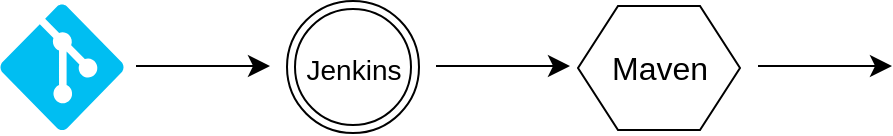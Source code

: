 <mxfile version="25.0.3">
  <diagram name="Page-1" id="I9te9YkDCbVAk1KfHtMk">
    <mxGraphModel dx="1112" dy="1587" grid="0" gridSize="10" guides="1" tooltips="1" connect="1" arrows="1" fold="1" page="0" pageScale="1" pageWidth="850" pageHeight="1100" math="0" shadow="0">
      <root>
        <mxCell id="0" />
        <mxCell id="1" parent="0" />
        <mxCell id="Ov13qbOOnz9UxKKDhVf1-1" value="" style="verticalLabelPosition=bottom;html=1;verticalAlign=top;align=center;strokeColor=none;fillColor=#00BEF2;shape=mxgraph.azure.git_repository;" vertex="1" parent="1">
          <mxGeometry x="-95" y="-511" width="62" height="63" as="geometry" />
        </mxCell>
        <mxCell id="Ov13qbOOnz9UxKKDhVf1-4" value="" style="endArrow=classic;html=1;rounded=0;fontSize=12;startSize=8;endSize=8;curved=1;" edge="1" parent="1">
          <mxGeometry width="50" height="50" relative="1" as="geometry">
            <mxPoint x="-27" y="-480" as="sourcePoint" />
            <mxPoint x="40" y="-480" as="targetPoint" />
          </mxGeometry>
        </mxCell>
        <mxCell id="Ov13qbOOnz9UxKKDhVf1-5" value="" style="ellipse;shape=doubleEllipse;whiteSpace=wrap;html=1;aspect=fixed;" vertex="1" parent="1">
          <mxGeometry x="48.5" y="-512.5" width="66" height="66" as="geometry" />
        </mxCell>
        <mxCell id="Ov13qbOOnz9UxKKDhVf1-6" value="&lt;font style=&quot;font-size: 14px;&quot;&gt;Jenkins&lt;/font&gt;" style="text;html=1;align=center;verticalAlign=middle;whiteSpace=wrap;rounded=0;fontSize=16;" vertex="1" parent="1">
          <mxGeometry x="57.75" y="-497.75" width="47.5" height="36.5" as="geometry" />
        </mxCell>
        <mxCell id="Ov13qbOOnz9UxKKDhVf1-7" value="" style="endArrow=classic;html=1;rounded=0;fontSize=12;startSize=8;endSize=8;curved=1;" edge="1" parent="1">
          <mxGeometry width="50" height="50" relative="1" as="geometry">
            <mxPoint x="123" y="-480" as="sourcePoint" />
            <mxPoint x="190" y="-480" as="targetPoint" />
          </mxGeometry>
        </mxCell>
        <mxCell id="Ov13qbOOnz9UxKKDhVf1-8" value="" style="shape=hexagon;perimeter=hexagonPerimeter2;whiteSpace=wrap;html=1;fixedSize=1;" vertex="1" parent="1">
          <mxGeometry x="194" y="-510" width="81" height="62" as="geometry" />
        </mxCell>
        <mxCell id="Ov13qbOOnz9UxKKDhVf1-9" value="Maven" style="text;html=1;align=center;verticalAlign=middle;whiteSpace=wrap;rounded=0;fontSize=16;" vertex="1" parent="1">
          <mxGeometry x="204.5" y="-494" width="60" height="30" as="geometry" />
        </mxCell>
        <mxCell id="Ov13qbOOnz9UxKKDhVf1-11" value="" style="endArrow=classic;html=1;rounded=0;fontSize=12;startSize=8;endSize=8;curved=1;" edge="1" parent="1">
          <mxGeometry width="50" height="50" relative="1" as="geometry">
            <mxPoint x="284" y="-480" as="sourcePoint" />
            <mxPoint x="351" y="-480" as="targetPoint" />
          </mxGeometry>
        </mxCell>
      </root>
    </mxGraphModel>
  </diagram>
</mxfile>
